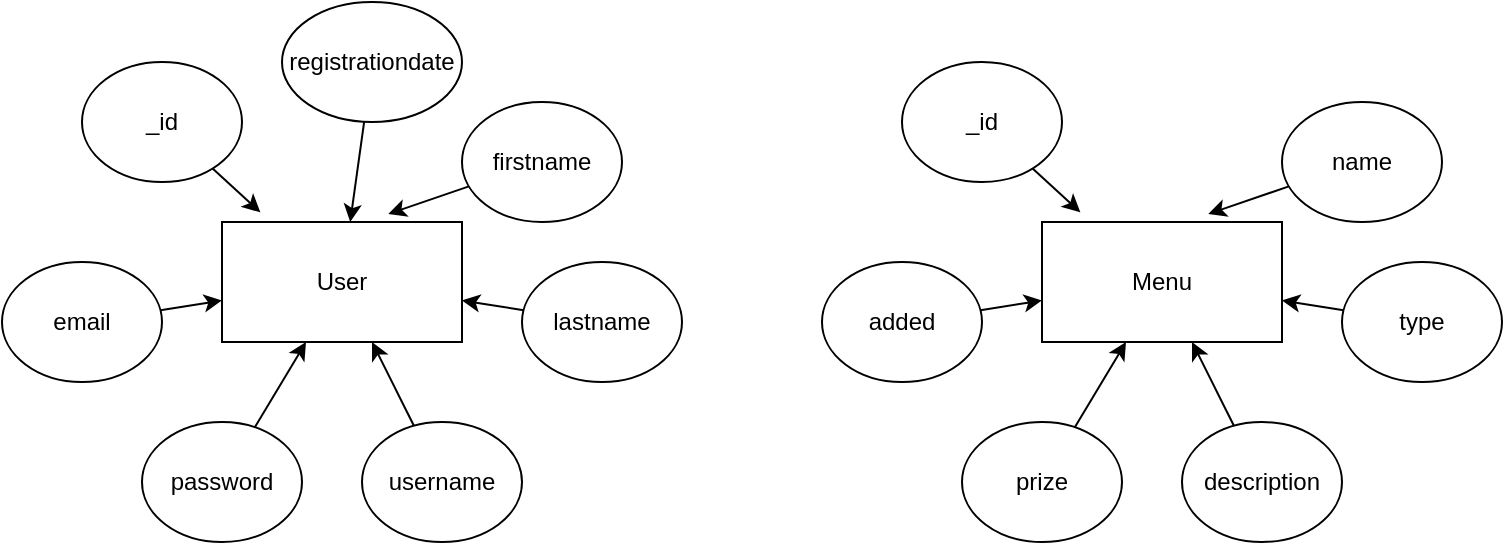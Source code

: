 <mxfile>
    <diagram id="GmJYE4CcqSzfdOIKchOm" name="Page-1">
        <mxGraphModel dx="1550" dy="1491" grid="1" gridSize="10" guides="1" tooltips="1" connect="1" arrows="1" fold="1" page="1" pageScale="1" pageWidth="850" pageHeight="1100" math="0" shadow="0">
            <root>
                <mxCell id="0"/>
                <mxCell id="1" parent="0"/>
                <mxCell id="16" value="" style="edgeStyle=none;html=1;" edge="1" parent="1" source="2" target="9">
                    <mxGeometry relative="1" as="geometry"/>
                </mxCell>
                <mxCell id="2" value="email" style="ellipse;whiteSpace=wrap;html=1;" vertex="1" parent="1">
                    <mxGeometry x="-20" y="110" width="80" height="60" as="geometry"/>
                </mxCell>
                <mxCell id="12" value="" style="edgeStyle=none;html=1;entryX=0.693;entryY=-0.067;entryDx=0;entryDy=0;entryPerimeter=0;" edge="1" parent="1" source="3" target="9">
                    <mxGeometry relative="1" as="geometry"/>
                </mxCell>
                <mxCell id="3" value="firstname" style="ellipse;whiteSpace=wrap;html=1;" vertex="1" parent="1">
                    <mxGeometry x="210" y="30" width="80" height="60" as="geometry"/>
                </mxCell>
                <mxCell id="13" value="" style="edgeStyle=none;html=1;" edge="1" parent="1" source="4" target="9">
                    <mxGeometry relative="1" as="geometry"/>
                </mxCell>
                <mxCell id="4" value="lastname" style="ellipse;whiteSpace=wrap;html=1;" vertex="1" parent="1">
                    <mxGeometry x="240" y="110" width="80" height="60" as="geometry"/>
                </mxCell>
                <mxCell id="14" value="" style="edgeStyle=none;html=1;" edge="1" parent="1" source="5" target="9">
                    <mxGeometry relative="1" as="geometry"/>
                </mxCell>
                <mxCell id="5" value="username" style="ellipse;whiteSpace=wrap;html=1;" vertex="1" parent="1">
                    <mxGeometry x="160" y="190" width="80" height="60" as="geometry"/>
                </mxCell>
                <mxCell id="15" value="" style="edgeStyle=none;html=1;" edge="1" parent="1" source="6" target="9">
                    <mxGeometry relative="1" as="geometry"/>
                </mxCell>
                <mxCell id="6" value="password" style="ellipse;whiteSpace=wrap;html=1;" vertex="1" parent="1">
                    <mxGeometry x="50" y="190" width="80" height="60" as="geometry"/>
                </mxCell>
                <mxCell id="9" value="User" style="rounded=0;whiteSpace=wrap;html=1;" vertex="1" parent="1">
                    <mxGeometry x="90" y="90" width="120" height="60" as="geometry"/>
                </mxCell>
                <mxCell id="11" value="" style="edgeStyle=none;html=1;entryX=0.16;entryY=-0.08;entryDx=0;entryDy=0;entryPerimeter=0;" edge="1" parent="1" source="10" target="9">
                    <mxGeometry relative="1" as="geometry"/>
                </mxCell>
                <mxCell id="10" value="_id" style="ellipse;whiteSpace=wrap;html=1;" vertex="1" parent="1">
                    <mxGeometry x="20" y="10" width="80" height="60" as="geometry"/>
                </mxCell>
                <mxCell id="17" value="" style="edgeStyle=none;html=1;" edge="1" parent="1" source="18" target="27">
                    <mxGeometry relative="1" as="geometry"/>
                </mxCell>
                <mxCell id="18" value="added" style="ellipse;whiteSpace=wrap;html=1;" vertex="1" parent="1">
                    <mxGeometry x="390" y="110" width="80" height="60" as="geometry"/>
                </mxCell>
                <mxCell id="19" value="" style="edgeStyle=none;html=1;entryX=0.693;entryY=-0.067;entryDx=0;entryDy=0;entryPerimeter=0;" edge="1" parent="1" source="20" target="27">
                    <mxGeometry relative="1" as="geometry"/>
                </mxCell>
                <mxCell id="20" value="name" style="ellipse;whiteSpace=wrap;html=1;" vertex="1" parent="1">
                    <mxGeometry x="620" y="30" width="80" height="60" as="geometry"/>
                </mxCell>
                <mxCell id="21" value="" style="edgeStyle=none;html=1;" edge="1" parent="1" source="22" target="27">
                    <mxGeometry relative="1" as="geometry"/>
                </mxCell>
                <mxCell id="22" value="type" style="ellipse;whiteSpace=wrap;html=1;" vertex="1" parent="1">
                    <mxGeometry x="650" y="110" width="80" height="60" as="geometry"/>
                </mxCell>
                <mxCell id="23" value="" style="edgeStyle=none;html=1;" edge="1" parent="1" source="24" target="27">
                    <mxGeometry relative="1" as="geometry"/>
                </mxCell>
                <mxCell id="24" value="description" style="ellipse;whiteSpace=wrap;html=1;" vertex="1" parent="1">
                    <mxGeometry x="570" y="190" width="80" height="60" as="geometry"/>
                </mxCell>
                <mxCell id="25" value="" style="edgeStyle=none;html=1;" edge="1" parent="1" source="26" target="27">
                    <mxGeometry relative="1" as="geometry"/>
                </mxCell>
                <mxCell id="26" value="prize" style="ellipse;whiteSpace=wrap;html=1;" vertex="1" parent="1">
                    <mxGeometry x="460" y="190" width="80" height="60" as="geometry"/>
                </mxCell>
                <mxCell id="27" value="Menu" style="rounded=0;whiteSpace=wrap;html=1;" vertex="1" parent="1">
                    <mxGeometry x="500" y="90" width="120" height="60" as="geometry"/>
                </mxCell>
                <mxCell id="28" value="" style="edgeStyle=none;html=1;entryX=0.16;entryY=-0.08;entryDx=0;entryDy=0;entryPerimeter=0;" edge="1" parent="1" source="29" target="27">
                    <mxGeometry relative="1" as="geometry"/>
                </mxCell>
                <mxCell id="29" value="_id" style="ellipse;whiteSpace=wrap;html=1;" vertex="1" parent="1">
                    <mxGeometry x="430" y="10" width="80" height="60" as="geometry"/>
                </mxCell>
                <mxCell id="31" value="" style="edgeStyle=none;html=1;" edge="1" parent="1" source="30" target="9">
                    <mxGeometry relative="1" as="geometry"/>
                </mxCell>
                <mxCell id="30" value="registrationdate" style="ellipse;whiteSpace=wrap;html=1;" vertex="1" parent="1">
                    <mxGeometry x="120" y="-20" width="90" height="60" as="geometry"/>
                </mxCell>
            </root>
        </mxGraphModel>
    </diagram>
</mxfile>